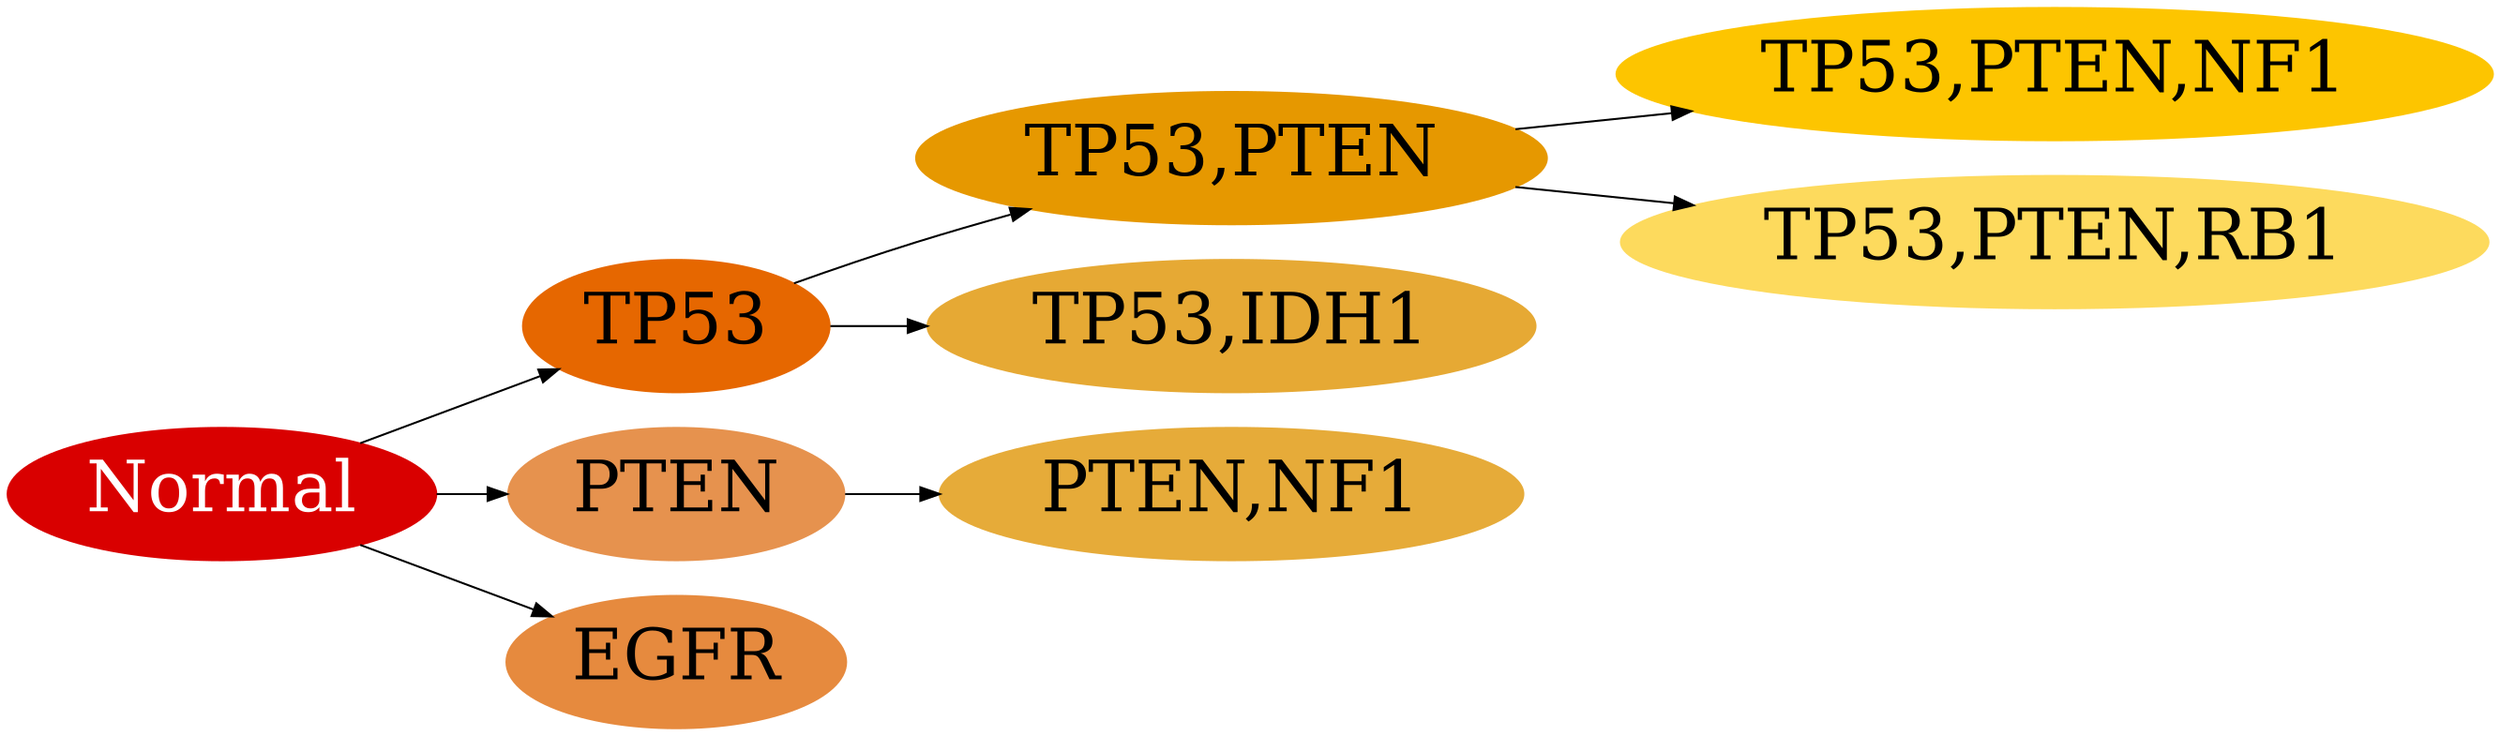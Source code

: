 digraph G {
	rankdir= LR;
	0 [label="Normal" ,shape=ellipse, style=filled, color="0.000,1.0,0.85",fontsize="36", font="Helvetica", fontcolor=white];
255 [label="TP53,PTEN,NF1" ,shape=ellipse, style=filled, color="0.13000,1,0.99",fontsize="36", font="Helvetica", fontcolor=black];
256 [label="TP53,PTEN,RB1" ,shape=ellipse, style=filled, color="0.13000,0.629465,0.99",fontsize="36", font="Helvetica", fontcolor=black];
23 [label="TP53,PTEN" ,shape=ellipse, style=filled, color="0.11000,1,0.90",fontsize="36", font="Helvetica", fontcolor=black];
27 [label="TP53,IDH1" ,shape=ellipse, style=filled, color="0.11000,0.774174,0.90",fontsize="36", font="Helvetica", fontcolor=black];
45 [label="PTEN,NF1" ,shape=ellipse, style=filled, color="0.11000,0.751324,0.90",fontsize="36", font="Helvetica", fontcolor=black];
1 [label="TP53" ,shape=ellipse, style=filled, color="0.07500,1,0.90",fontsize="36", font="Helvetica", fontcolor=black];
2 [label="PTEN" ,shape=ellipse, style=filled, color="0.07500,0.658182,0.90",fontsize="36", font="Helvetica", fontcolor=black];
3 [label="EGFR" ,shape=ellipse, style=filled, color="0.07500,0.728525,0.90",fontsize="36", font="Helvetica", fontcolor=black];
	23->255
	23->256
	1->23
	1->27
	2->45
	0->1
	0->2
	0->3
}